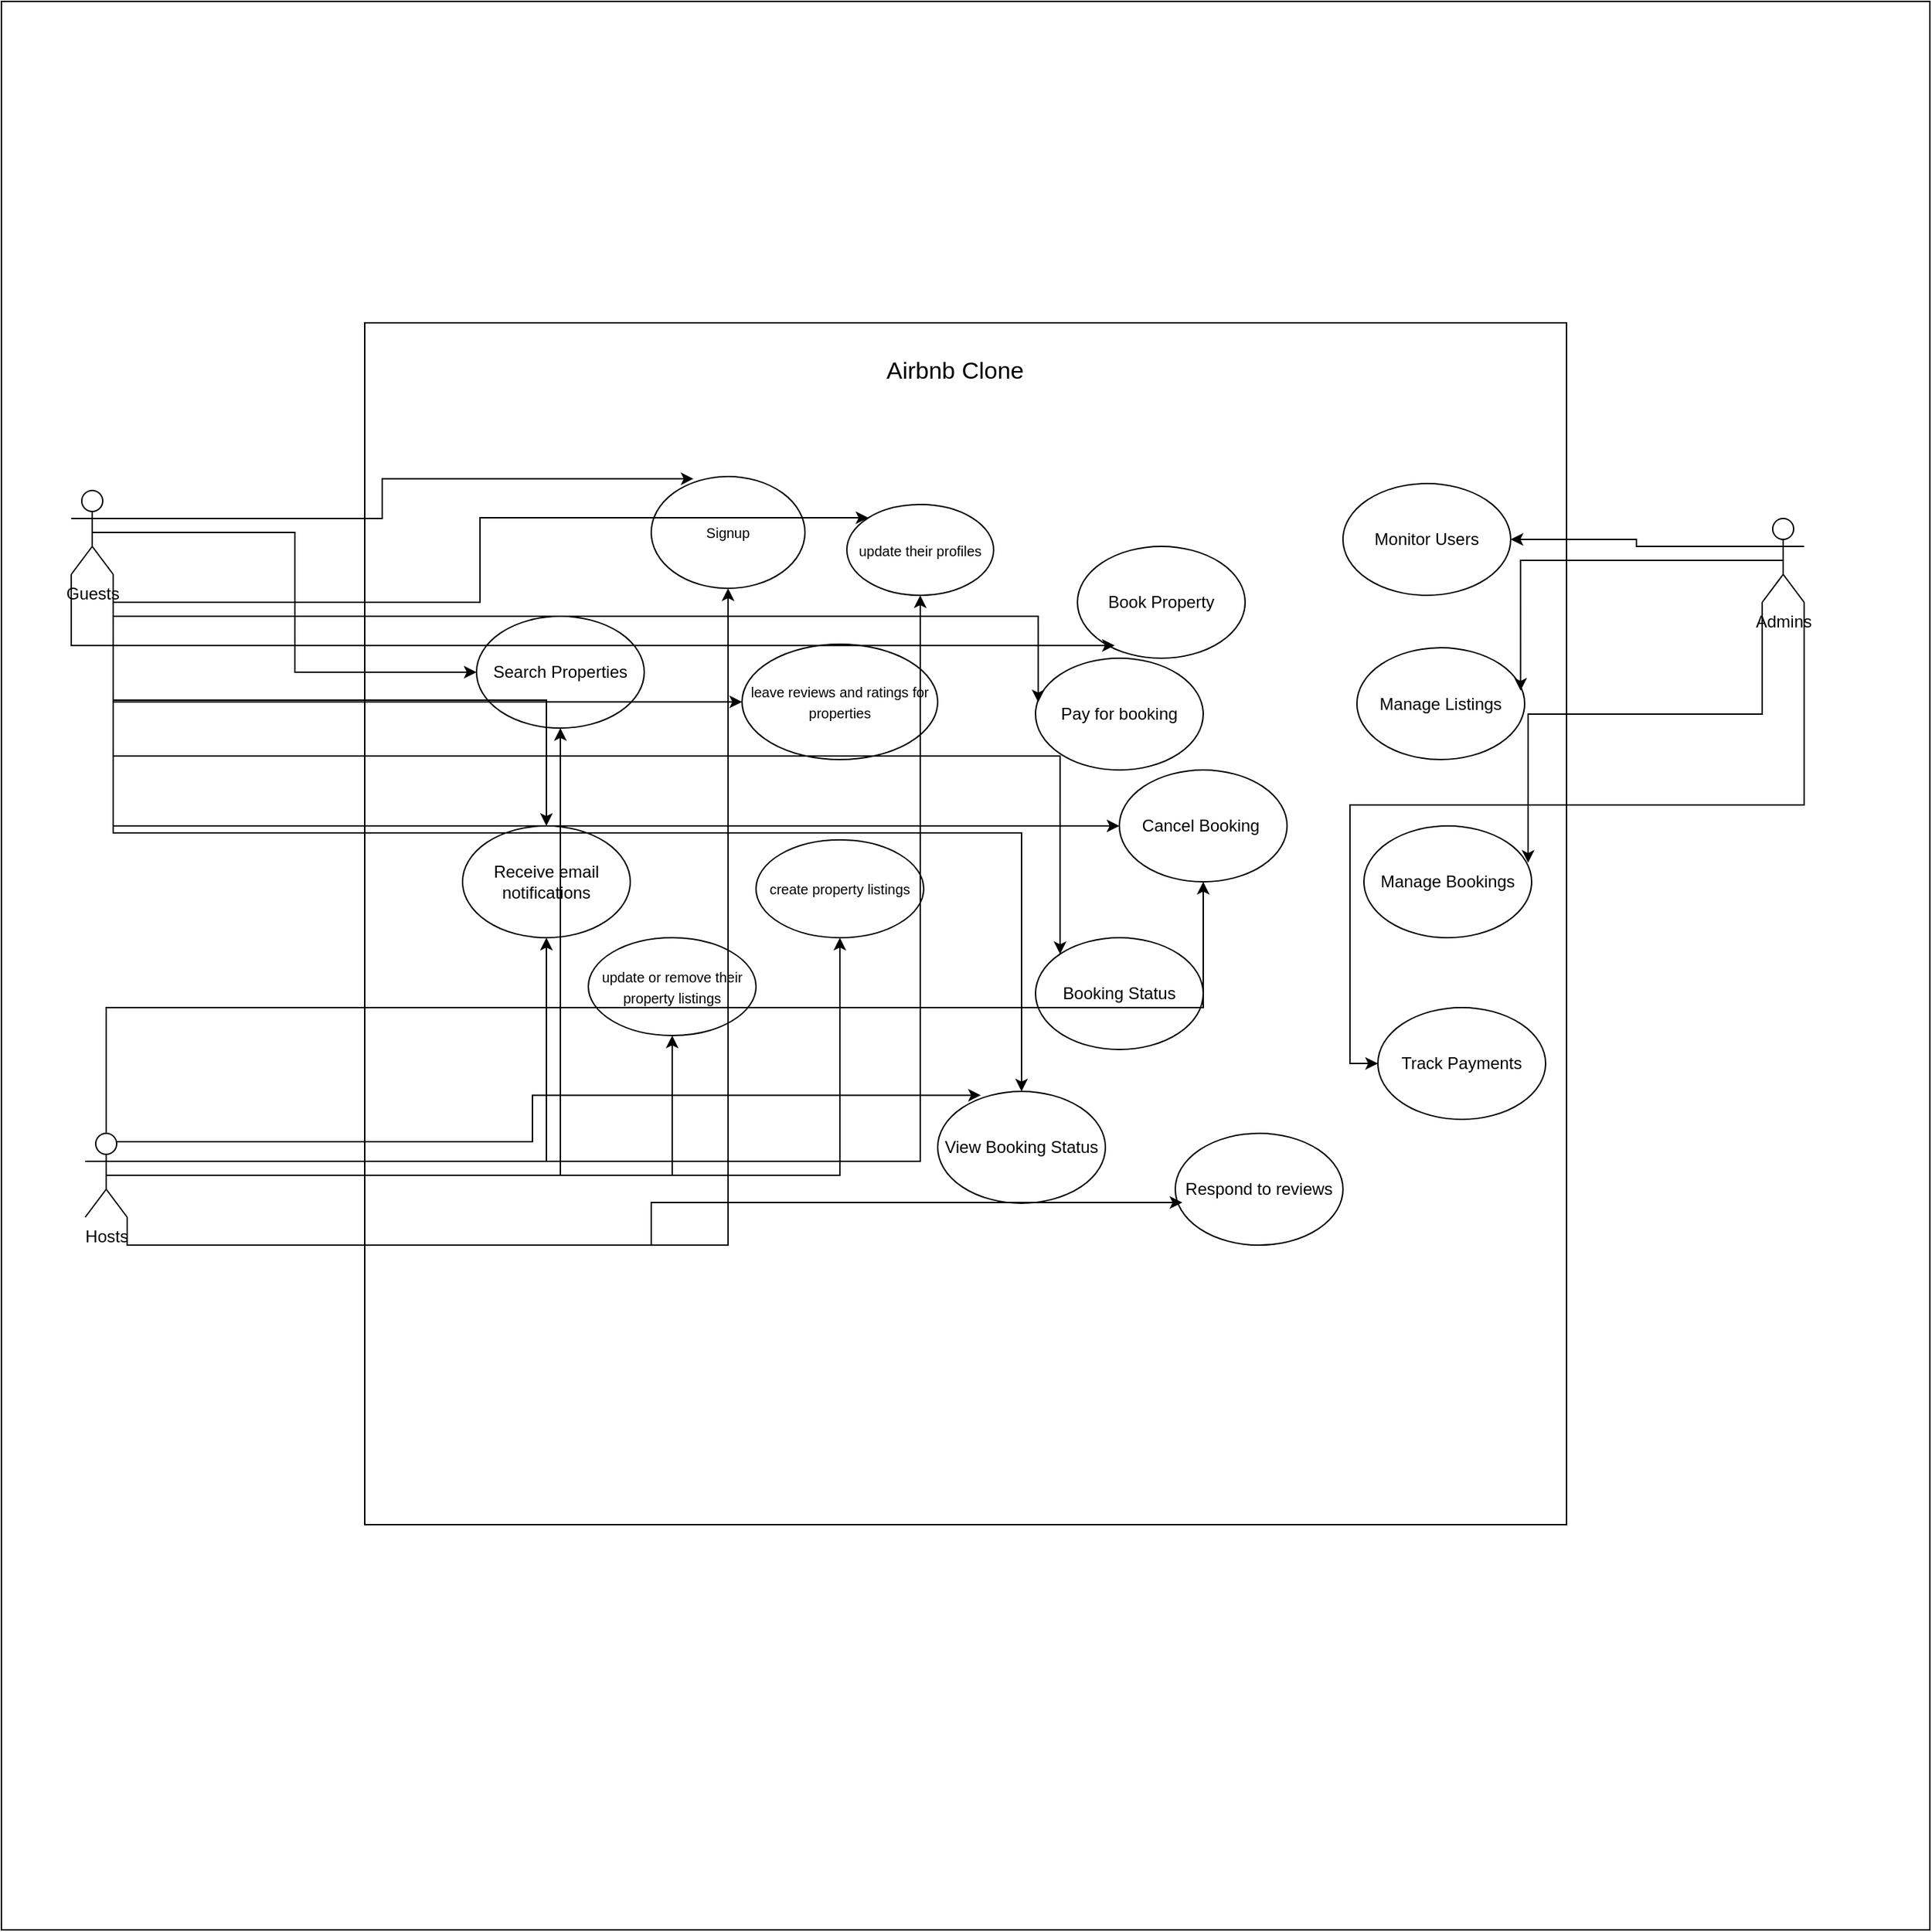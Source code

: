 <mxfile version="24.9.0">
  <diagram name="Page-1" id="sHQD6WukEjfyMdSKNWCW">
    <mxGraphModel dx="3031" dy="2876" grid="1" gridSize="10" guides="1" tooltips="1" connect="1" arrows="1" fold="1" page="1" pageScale="1" pageWidth="850" pageHeight="1100" math="0" shadow="0">
      <root>
        <mxCell id="0" />
        <mxCell id="1" parent="0" />
        <mxCell id="IM35Uppp1_HMmVyZBSX0-116" value="" style="whiteSpace=wrap;html=1;aspect=fixed;" vertex="1" parent="1">
          <mxGeometry x="180" y="-110" width="1380" height="1380" as="geometry" />
        </mxCell>
        <mxCell id="IM35Uppp1_HMmVyZBSX0-44" value="" style="whiteSpace=wrap;html=1;aspect=fixed;fillColor=none;labelBorderColor=default;" vertex="1" parent="1">
          <mxGeometry x="440" y="120" width="860" height="860" as="geometry" />
        </mxCell>
        <mxCell id="IM35Uppp1_HMmVyZBSX0-54" style="edgeStyle=orthogonalEdgeStyle;rounded=0;orthogonalLoop=1;jettySize=auto;html=1;exitX=1;exitY=1;exitDx=0;exitDy=0;exitPerimeter=0;entryX=0.5;entryY=1;entryDx=0;entryDy=0;" edge="1" parent="1" source="IM35Uppp1_HMmVyZBSX0-45" target="IM35Uppp1_HMmVyZBSX0-49">
          <mxGeometry relative="1" as="geometry" />
        </mxCell>
        <mxCell id="IM35Uppp1_HMmVyZBSX0-60" style="edgeStyle=orthogonalEdgeStyle;rounded=0;orthogonalLoop=1;jettySize=auto;html=1;exitX=0.5;exitY=0.5;exitDx=0;exitDy=0;exitPerimeter=0;" edge="1" parent="1" source="IM35Uppp1_HMmVyZBSX0-45" target="IM35Uppp1_HMmVyZBSX0-59">
          <mxGeometry relative="1" as="geometry" />
        </mxCell>
        <mxCell id="IM35Uppp1_HMmVyZBSX0-62" style="edgeStyle=orthogonalEdgeStyle;rounded=0;orthogonalLoop=1;jettySize=auto;html=1;exitX=0.5;exitY=0.5;exitDx=0;exitDy=0;exitPerimeter=0;" edge="1" parent="1" source="IM35Uppp1_HMmVyZBSX0-45" target="IM35Uppp1_HMmVyZBSX0-61">
          <mxGeometry relative="1" as="geometry" />
        </mxCell>
        <mxCell id="IM35Uppp1_HMmVyZBSX0-65" style="edgeStyle=orthogonalEdgeStyle;rounded=0;orthogonalLoop=1;jettySize=auto;html=1;exitX=0.5;exitY=0.5;exitDx=0;exitDy=0;exitPerimeter=0;" edge="1" parent="1" source="IM35Uppp1_HMmVyZBSX0-45" target="IM35Uppp1_HMmVyZBSX0-63">
          <mxGeometry relative="1" as="geometry" />
        </mxCell>
        <mxCell id="IM35Uppp1_HMmVyZBSX0-95" style="edgeStyle=orthogonalEdgeStyle;rounded=0;orthogonalLoop=1;jettySize=auto;html=1;exitX=0.5;exitY=0;exitDx=0;exitDy=0;exitPerimeter=0;" edge="1" parent="1" source="IM35Uppp1_HMmVyZBSX0-45" target="IM35Uppp1_HMmVyZBSX0-88">
          <mxGeometry relative="1" as="geometry" />
        </mxCell>
        <mxCell id="IM35Uppp1_HMmVyZBSX0-105" style="edgeStyle=orthogonalEdgeStyle;rounded=0;orthogonalLoop=1;jettySize=auto;html=1;exitX=1;exitY=0.333;exitDx=0;exitDy=0;exitPerimeter=0;" edge="1" parent="1" source="IM35Uppp1_HMmVyZBSX0-45" target="IM35Uppp1_HMmVyZBSX0-104">
          <mxGeometry relative="1" as="geometry" />
        </mxCell>
        <mxCell id="IM35Uppp1_HMmVyZBSX0-45" value="Hosts" style="shape=umlActor;verticalLabelPosition=bottom;verticalAlign=top;html=1;outlineConnect=0;" vertex="1" parent="1">
          <mxGeometry x="240" y="700" width="30" height="60" as="geometry" />
        </mxCell>
        <mxCell id="IM35Uppp1_HMmVyZBSX0-58" style="edgeStyle=orthogonalEdgeStyle;rounded=0;orthogonalLoop=1;jettySize=auto;html=1;exitX=1;exitY=1;exitDx=0;exitDy=0;exitPerimeter=0;entryX=0;entryY=0;entryDx=0;entryDy=0;" edge="1" parent="1" source="IM35Uppp1_HMmVyZBSX0-46" target="IM35Uppp1_HMmVyZBSX0-56">
          <mxGeometry relative="1" as="geometry" />
        </mxCell>
        <mxCell id="IM35Uppp1_HMmVyZBSX0-64" style="edgeStyle=orthogonalEdgeStyle;rounded=0;orthogonalLoop=1;jettySize=auto;html=1;exitX=0.5;exitY=0.5;exitDx=0;exitDy=0;exitPerimeter=0;entryX=0;entryY=0.5;entryDx=0;entryDy=0;" edge="1" parent="1" source="IM35Uppp1_HMmVyZBSX0-46" target="IM35Uppp1_HMmVyZBSX0-63">
          <mxGeometry relative="1" as="geometry" />
        </mxCell>
        <mxCell id="IM35Uppp1_HMmVyZBSX0-89" style="edgeStyle=orthogonalEdgeStyle;rounded=0;orthogonalLoop=1;jettySize=auto;html=1;exitX=1;exitY=1;exitDx=0;exitDy=0;exitPerimeter=0;entryX=0;entryY=0.5;entryDx=0;entryDy=0;" edge="1" parent="1" source="IM35Uppp1_HMmVyZBSX0-46" target="IM35Uppp1_HMmVyZBSX0-88">
          <mxGeometry relative="1" as="geometry" />
        </mxCell>
        <mxCell id="IM35Uppp1_HMmVyZBSX0-91" style="edgeStyle=orthogonalEdgeStyle;rounded=0;orthogonalLoop=1;jettySize=auto;html=1;exitX=1;exitY=1;exitDx=0;exitDy=0;exitPerimeter=0;entryX=0;entryY=0;entryDx=0;entryDy=0;" edge="1" parent="1" source="IM35Uppp1_HMmVyZBSX0-46" target="IM35Uppp1_HMmVyZBSX0-90">
          <mxGeometry relative="1" as="geometry" />
        </mxCell>
        <mxCell id="IM35Uppp1_HMmVyZBSX0-97" style="edgeStyle=orthogonalEdgeStyle;rounded=0;orthogonalLoop=1;jettySize=auto;html=1;exitX=1;exitY=1;exitDx=0;exitDy=0;exitPerimeter=0;" edge="1" parent="1" source="IM35Uppp1_HMmVyZBSX0-46" target="IM35Uppp1_HMmVyZBSX0-94">
          <mxGeometry relative="1" as="geometry" />
        </mxCell>
        <mxCell id="IM35Uppp1_HMmVyZBSX0-101" style="edgeStyle=orthogonalEdgeStyle;rounded=0;orthogonalLoop=1;jettySize=auto;html=1;exitX=1;exitY=1;exitDx=0;exitDy=0;exitPerimeter=0;entryX=0;entryY=0.5;entryDx=0;entryDy=0;" edge="1" parent="1" source="IM35Uppp1_HMmVyZBSX0-46" target="IM35Uppp1_HMmVyZBSX0-100">
          <mxGeometry relative="1" as="geometry" />
        </mxCell>
        <mxCell id="IM35Uppp1_HMmVyZBSX0-106" style="edgeStyle=orthogonalEdgeStyle;rounded=0;orthogonalLoop=1;jettySize=auto;html=1;exitX=1;exitY=1;exitDx=0;exitDy=0;exitPerimeter=0;" edge="1" parent="1" source="IM35Uppp1_HMmVyZBSX0-46" target="IM35Uppp1_HMmVyZBSX0-104">
          <mxGeometry relative="1" as="geometry" />
        </mxCell>
        <mxCell id="IM35Uppp1_HMmVyZBSX0-46" value="Guests" style="shape=umlActor;verticalLabelPosition=bottom;verticalAlign=top;html=1;outlineConnect=0;" vertex="1" parent="1">
          <mxGeometry x="230" y="240" width="30" height="60" as="geometry" />
        </mxCell>
        <mxCell id="IM35Uppp1_HMmVyZBSX0-47" value="Airbnb Clone" style="text;html=1;align=center;verticalAlign=middle;whiteSpace=wrap;rounded=0;fontSize=17;" vertex="1" parent="1">
          <mxGeometry x="810" y="140" width="105" height="30" as="geometry" />
        </mxCell>
        <mxCell id="IM35Uppp1_HMmVyZBSX0-111" style="edgeStyle=orthogonalEdgeStyle;rounded=0;orthogonalLoop=1;jettySize=auto;html=1;exitX=0;exitY=0.333;exitDx=0;exitDy=0;exitPerimeter=0;" edge="1" parent="1" source="IM35Uppp1_HMmVyZBSX0-48" target="IM35Uppp1_HMmVyZBSX0-107">
          <mxGeometry relative="1" as="geometry" />
        </mxCell>
        <mxCell id="IM35Uppp1_HMmVyZBSX0-114" style="edgeStyle=orthogonalEdgeStyle;rounded=0;orthogonalLoop=1;jettySize=auto;html=1;exitX=1;exitY=1;exitDx=0;exitDy=0;exitPerimeter=0;entryX=0;entryY=0.5;entryDx=0;entryDy=0;" edge="1" parent="1" source="IM35Uppp1_HMmVyZBSX0-48" target="IM35Uppp1_HMmVyZBSX0-110">
          <mxGeometry relative="1" as="geometry" />
        </mxCell>
        <mxCell id="IM35Uppp1_HMmVyZBSX0-48" value="Admins" style="shape=umlActor;verticalLabelPosition=bottom;verticalAlign=top;html=1;outlineConnect=0;" vertex="1" parent="1">
          <mxGeometry x="1440" y="260" width="30" height="60" as="geometry" />
        </mxCell>
        <mxCell id="IM35Uppp1_HMmVyZBSX0-49" value="&lt;font style=&quot;font-size: 10px;&quot;&gt;Signup&lt;/font&gt;" style="ellipse;whiteSpace=wrap;html=1;fillColor=none;" vertex="1" parent="1">
          <mxGeometry x="645" y="230" width="110" height="80" as="geometry" />
        </mxCell>
        <mxCell id="IM35Uppp1_HMmVyZBSX0-52" style="edgeStyle=orthogonalEdgeStyle;rounded=0;orthogonalLoop=1;jettySize=auto;html=1;exitX=1;exitY=0.333;exitDx=0;exitDy=0;exitPerimeter=0;entryX=0.275;entryY=0.02;entryDx=0;entryDy=0;entryPerimeter=0;" edge="1" parent="1" source="IM35Uppp1_HMmVyZBSX0-46" target="IM35Uppp1_HMmVyZBSX0-49">
          <mxGeometry relative="1" as="geometry" />
        </mxCell>
        <mxCell id="IM35Uppp1_HMmVyZBSX0-56" value="&lt;font style=&quot;font-size: 10px;&quot;&gt;update their profiles&lt;/font&gt;" style="ellipse;whiteSpace=wrap;html=1;fillColor=none;" vertex="1" parent="1">
          <mxGeometry x="785" y="250" width="105" height="65" as="geometry" />
        </mxCell>
        <mxCell id="IM35Uppp1_HMmVyZBSX0-57" style="edgeStyle=orthogonalEdgeStyle;rounded=0;orthogonalLoop=1;jettySize=auto;html=1;exitX=1;exitY=0.333;exitDx=0;exitDy=0;exitPerimeter=0;entryX=0.5;entryY=1;entryDx=0;entryDy=0;" edge="1" parent="1" source="IM35Uppp1_HMmVyZBSX0-45" target="IM35Uppp1_HMmVyZBSX0-56">
          <mxGeometry relative="1" as="geometry" />
        </mxCell>
        <mxCell id="IM35Uppp1_HMmVyZBSX0-59" value="&lt;font style=&quot;font-size: 10px;&quot;&gt;create property listings&lt;/font&gt;" style="ellipse;whiteSpace=wrap;html=1;fillColor=none;" vertex="1" parent="1">
          <mxGeometry x="720" y="490" width="120" height="70" as="geometry" />
        </mxCell>
        <mxCell id="IM35Uppp1_HMmVyZBSX0-61" value="&lt;font style=&quot;font-size: 10px;&quot;&gt;update or remove their property listings&lt;/font&gt;" style="ellipse;whiteSpace=wrap;html=1;fillColor=none;" vertex="1" parent="1">
          <mxGeometry x="600" y="560" width="120" height="70" as="geometry" />
        </mxCell>
        <mxCell id="IM35Uppp1_HMmVyZBSX0-63" value="Search Properties" style="ellipse;whiteSpace=wrap;html=1;fillColor=none;" vertex="1" parent="1">
          <mxGeometry x="520" y="330" width="120" height="80" as="geometry" />
        </mxCell>
        <mxCell id="IM35Uppp1_HMmVyZBSX0-66" value="Book Property" style="ellipse;whiteSpace=wrap;html=1;fillColor=none;" vertex="1" parent="1">
          <mxGeometry x="950" y="280" width="120" height="80" as="geometry" />
        </mxCell>
        <mxCell id="IM35Uppp1_HMmVyZBSX0-67" style="edgeStyle=orthogonalEdgeStyle;rounded=0;orthogonalLoop=1;jettySize=auto;html=1;exitX=0;exitY=1;exitDx=0;exitDy=0;exitPerimeter=0;entryX=0.222;entryY=0.886;entryDx=0;entryDy=0;entryPerimeter=0;" edge="1" parent="1" source="IM35Uppp1_HMmVyZBSX0-46" target="IM35Uppp1_HMmVyZBSX0-66">
          <mxGeometry relative="1" as="geometry" />
        </mxCell>
        <mxCell id="IM35Uppp1_HMmVyZBSX0-88" value="Cancel Booking&amp;nbsp;" style="ellipse;whiteSpace=wrap;html=1;fillColor=none;" vertex="1" parent="1">
          <mxGeometry x="980" y="440" width="120" height="80" as="geometry" />
        </mxCell>
        <mxCell id="IM35Uppp1_HMmVyZBSX0-90" value="Booking Status" style="ellipse;whiteSpace=wrap;html=1;fillColor=none;" vertex="1" parent="1">
          <mxGeometry x="920" y="560" width="120" height="80" as="geometry" />
        </mxCell>
        <mxCell id="IM35Uppp1_HMmVyZBSX0-94" value="View Booking Status" style="ellipse;whiteSpace=wrap;html=1;fillColor=none;" vertex="1" parent="1">
          <mxGeometry x="850" y="670" width="120" height="80" as="geometry" />
        </mxCell>
        <mxCell id="IM35Uppp1_HMmVyZBSX0-96" style="edgeStyle=orthogonalEdgeStyle;rounded=0;orthogonalLoop=1;jettySize=auto;html=1;exitX=0.75;exitY=0.1;exitDx=0;exitDy=0;exitPerimeter=0;entryX=0.257;entryY=0.034;entryDx=0;entryDy=0;entryPerimeter=0;" edge="1" parent="1" source="IM35Uppp1_HMmVyZBSX0-45" target="IM35Uppp1_HMmVyZBSX0-94">
          <mxGeometry relative="1" as="geometry" />
        </mxCell>
        <mxCell id="IM35Uppp1_HMmVyZBSX0-98" value="Pay for booking" style="ellipse;whiteSpace=wrap;html=1;fillColor=none;" vertex="1" parent="1">
          <mxGeometry x="920" y="360" width="120" height="80" as="geometry" />
        </mxCell>
        <mxCell id="IM35Uppp1_HMmVyZBSX0-99" style="edgeStyle=orthogonalEdgeStyle;rounded=0;orthogonalLoop=1;jettySize=auto;html=1;exitX=1;exitY=1;exitDx=0;exitDy=0;exitPerimeter=0;entryX=0.016;entryY=0.395;entryDx=0;entryDy=0;entryPerimeter=0;" edge="1" parent="1" source="IM35Uppp1_HMmVyZBSX0-46" target="IM35Uppp1_HMmVyZBSX0-98">
          <mxGeometry relative="1" as="geometry" />
        </mxCell>
        <mxCell id="IM35Uppp1_HMmVyZBSX0-100" value="&lt;font style=&quot;font-size: 10px;&quot;&gt;leave reviews and ratings for properties&lt;/font&gt;" style="ellipse;whiteSpace=wrap;html=1;fillColor=none;" vertex="1" parent="1">
          <mxGeometry x="710" y="350" width="140" height="82.5" as="geometry" />
        </mxCell>
        <mxCell id="IM35Uppp1_HMmVyZBSX0-102" value="Respond to reviews" style="ellipse;whiteSpace=wrap;html=1;fillColor=none;" vertex="1" parent="1">
          <mxGeometry x="1020" y="700" width="120" height="80" as="geometry" />
        </mxCell>
        <mxCell id="IM35Uppp1_HMmVyZBSX0-103" style="edgeStyle=orthogonalEdgeStyle;rounded=0;orthogonalLoop=1;jettySize=auto;html=1;exitX=1;exitY=1;exitDx=0;exitDy=0;exitPerimeter=0;entryX=0.042;entryY=0.619;entryDx=0;entryDy=0;entryPerimeter=0;" edge="1" parent="1" source="IM35Uppp1_HMmVyZBSX0-45" target="IM35Uppp1_HMmVyZBSX0-102">
          <mxGeometry relative="1" as="geometry" />
        </mxCell>
        <mxCell id="IM35Uppp1_HMmVyZBSX0-104" value="Receive email notifications" style="ellipse;whiteSpace=wrap;html=1;fillColor=none;" vertex="1" parent="1">
          <mxGeometry x="510" y="480" width="120" height="80" as="geometry" />
        </mxCell>
        <mxCell id="IM35Uppp1_HMmVyZBSX0-107" value="Monitor Users" style="ellipse;whiteSpace=wrap;html=1;fillColor=none;" vertex="1" parent="1">
          <mxGeometry x="1140" y="235" width="120" height="80" as="geometry" />
        </mxCell>
        <mxCell id="IM35Uppp1_HMmVyZBSX0-108" value="Manage Listings" style="ellipse;whiteSpace=wrap;html=1;fillColor=none;" vertex="1" parent="1">
          <mxGeometry x="1150" y="352.5" width="120" height="80" as="geometry" />
        </mxCell>
        <mxCell id="IM35Uppp1_HMmVyZBSX0-109" value="Manage Bookings" style="ellipse;whiteSpace=wrap;html=1;fillColor=none;" vertex="1" parent="1">
          <mxGeometry x="1155" y="480" width="120" height="80" as="geometry" />
        </mxCell>
        <mxCell id="IM35Uppp1_HMmVyZBSX0-110" value="Track Payments" style="ellipse;whiteSpace=wrap;html=1;fillColor=none;" vertex="1" parent="1">
          <mxGeometry x="1165" y="610" width="120" height="80" as="geometry" />
        </mxCell>
        <mxCell id="IM35Uppp1_HMmVyZBSX0-112" style="edgeStyle=orthogonalEdgeStyle;rounded=0;orthogonalLoop=1;jettySize=auto;html=1;exitX=0.5;exitY=0.5;exitDx=0;exitDy=0;exitPerimeter=0;entryX=0.976;entryY=0.384;entryDx=0;entryDy=0;entryPerimeter=0;" edge="1" parent="1" source="IM35Uppp1_HMmVyZBSX0-48" target="IM35Uppp1_HMmVyZBSX0-108">
          <mxGeometry relative="1" as="geometry" />
        </mxCell>
        <mxCell id="IM35Uppp1_HMmVyZBSX0-113" style="edgeStyle=orthogonalEdgeStyle;rounded=0;orthogonalLoop=1;jettySize=auto;html=1;exitX=0;exitY=1;exitDx=0;exitDy=0;exitPerimeter=0;entryX=0.979;entryY=0.33;entryDx=0;entryDy=0;entryPerimeter=0;" edge="1" parent="1" source="IM35Uppp1_HMmVyZBSX0-48" target="IM35Uppp1_HMmVyZBSX0-109">
          <mxGeometry relative="1" as="geometry" />
        </mxCell>
      </root>
    </mxGraphModel>
  </diagram>
</mxfile>
